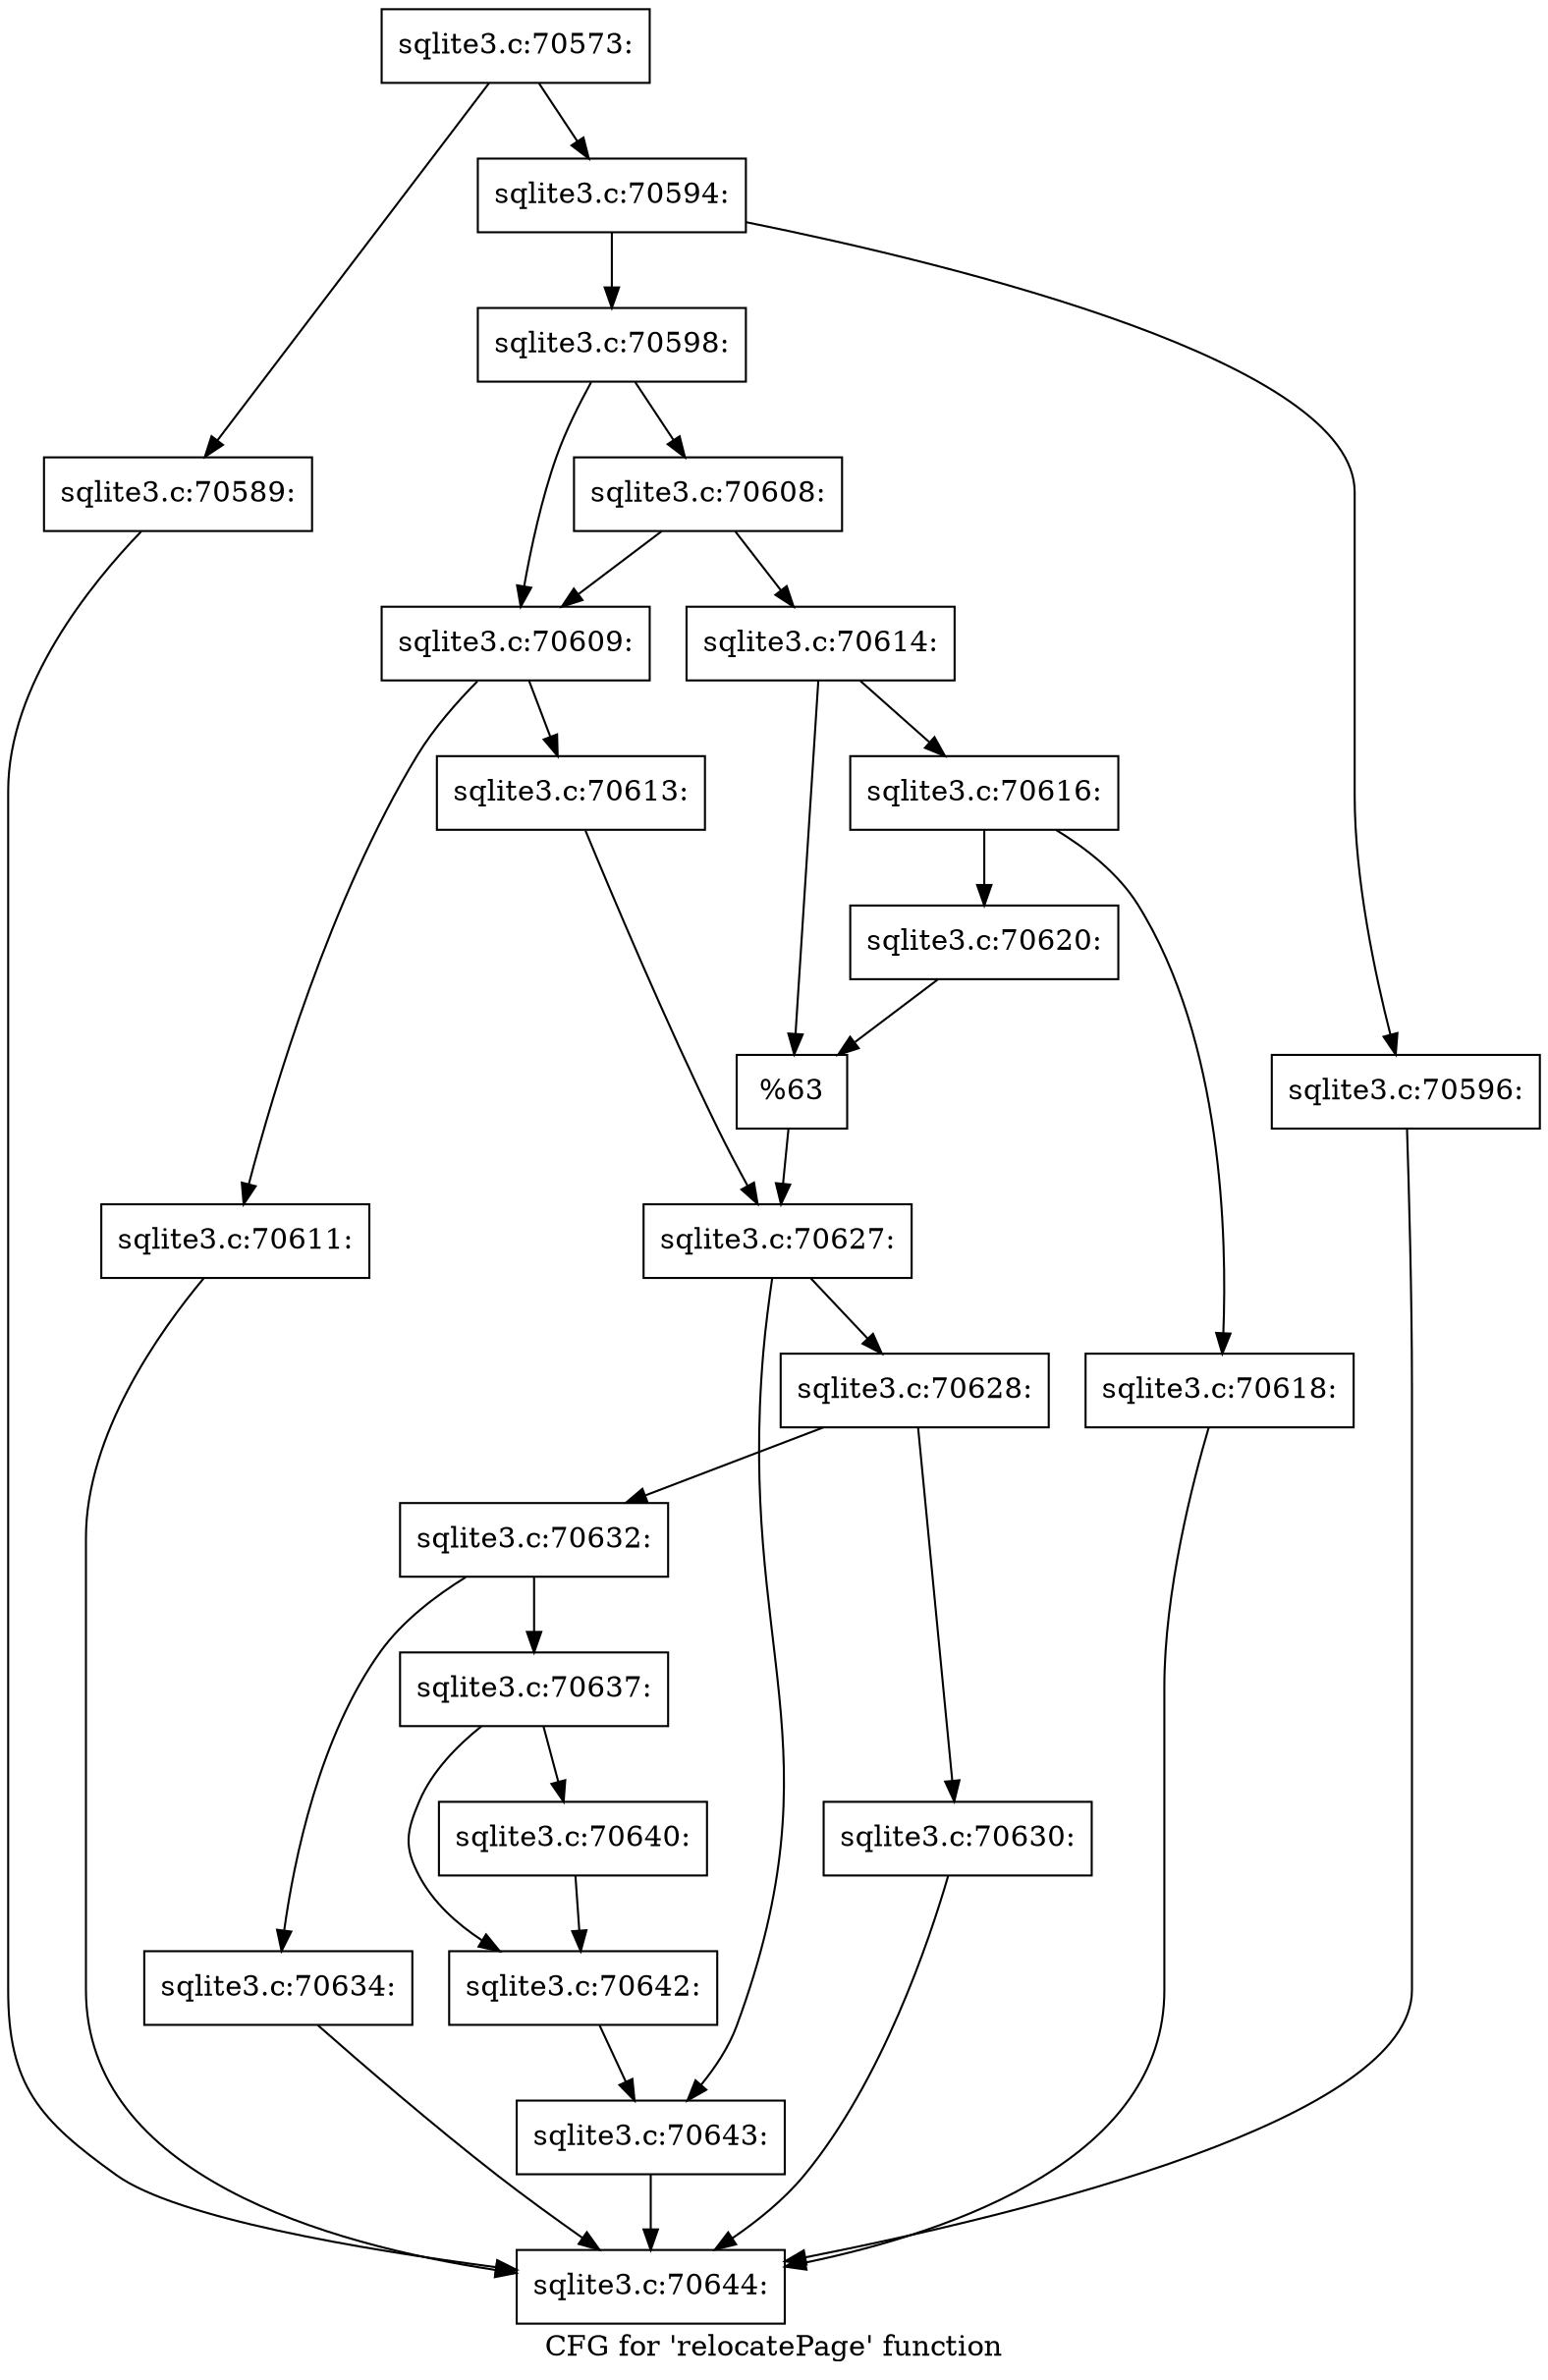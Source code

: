digraph "CFG for 'relocatePage' function" {
	label="CFG for 'relocatePage' function";

	Node0x55c0f71d8e50 [shape=record,label="{sqlite3.c:70573:}"];
	Node0x55c0f71d8e50 -> Node0x55c0f796db40;
	Node0x55c0f71d8e50 -> Node0x55c0f796db90;
	Node0x55c0f796db40 [shape=record,label="{sqlite3.c:70589:}"];
	Node0x55c0f796db40 -> Node0x55c0f7969090;
	Node0x55c0f796db90 [shape=record,label="{sqlite3.c:70594:}"];
	Node0x55c0f796db90 -> Node0x55c0f58e50b0;
	Node0x55c0f796db90 -> Node0x55c0f796e7a0;
	Node0x55c0f58e50b0 [shape=record,label="{sqlite3.c:70596:}"];
	Node0x55c0f58e50b0 -> Node0x55c0f7969090;
	Node0x55c0f796e7a0 [shape=record,label="{sqlite3.c:70598:}"];
	Node0x55c0f796e7a0 -> Node0x55c0f796f220;
	Node0x55c0f796e7a0 -> Node0x55c0f796f310;
	Node0x55c0f796f310 [shape=record,label="{sqlite3.c:70608:}"];
	Node0x55c0f796f310 -> Node0x55c0f796f220;
	Node0x55c0f796f310 -> Node0x55c0f796f2c0;
	Node0x55c0f796f220 [shape=record,label="{sqlite3.c:70609:}"];
	Node0x55c0f796f220 -> Node0x55c0f59e4ed0;
	Node0x55c0f796f220 -> Node0x55c0f796ff30;
	Node0x55c0f59e4ed0 [shape=record,label="{sqlite3.c:70611:}"];
	Node0x55c0f59e4ed0 -> Node0x55c0f7969090;
	Node0x55c0f796ff30 [shape=record,label="{sqlite3.c:70613:}"];
	Node0x55c0f796ff30 -> Node0x55c0f796f270;
	Node0x55c0f796f2c0 [shape=record,label="{sqlite3.c:70614:}"];
	Node0x55c0f796f2c0 -> Node0x55c0f7970bc0;
	Node0x55c0f796f2c0 -> Node0x55c0f7970c10;
	Node0x55c0f7970bc0 [shape=record,label="{sqlite3.c:70616:}"];
	Node0x55c0f7970bc0 -> Node0x55c0f579a260;
	Node0x55c0f7970bc0 -> Node0x55c0f79716e0;
	Node0x55c0f579a260 [shape=record,label="{sqlite3.c:70618:}"];
	Node0x55c0f579a260 -> Node0x55c0f7969090;
	Node0x55c0f79716e0 [shape=record,label="{sqlite3.c:70620:}"];
	Node0x55c0f79716e0 -> Node0x55c0f7970c10;
	Node0x55c0f7970c10 [shape=record,label="{%63}"];
	Node0x55c0f7970c10 -> Node0x55c0f796f270;
	Node0x55c0f796f270 [shape=record,label="{sqlite3.c:70627:}"];
	Node0x55c0f796f270 -> Node0x55c0f7971c20;
	Node0x55c0f796f270 -> Node0x55c0f7971c70;
	Node0x55c0f7971c20 [shape=record,label="{sqlite3.c:70628:}"];
	Node0x55c0f7971c20 -> Node0x55c0f79722b0;
	Node0x55c0f7971c20 -> Node0x55c0f7972300;
	Node0x55c0f79722b0 [shape=record,label="{sqlite3.c:70630:}"];
	Node0x55c0f79722b0 -> Node0x55c0f7969090;
	Node0x55c0f7972300 [shape=record,label="{sqlite3.c:70632:}"];
	Node0x55c0f7972300 -> Node0x55c0f7972c50;
	Node0x55c0f7972300 -> Node0x55c0f7972ca0;
	Node0x55c0f7972c50 [shape=record,label="{sqlite3.c:70634:}"];
	Node0x55c0f7972c50 -> Node0x55c0f7969090;
	Node0x55c0f7972ca0 [shape=record,label="{sqlite3.c:70637:}"];
	Node0x55c0f7972ca0 -> Node0x55c0f59e4f20;
	Node0x55c0f7972ca0 -> Node0x55c0f7973b60;
	Node0x55c0f59e4f20 [shape=record,label="{sqlite3.c:70640:}"];
	Node0x55c0f59e4f20 -> Node0x55c0f7973b60;
	Node0x55c0f7973b60 [shape=record,label="{sqlite3.c:70642:}"];
	Node0x55c0f7973b60 -> Node0x55c0f7971c70;
	Node0x55c0f7971c70 [shape=record,label="{sqlite3.c:70643:}"];
	Node0x55c0f7971c70 -> Node0x55c0f7969090;
	Node0x55c0f7969090 [shape=record,label="{sqlite3.c:70644:}"];
}

